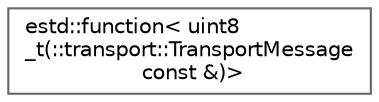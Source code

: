 digraph "Graphical Class Hierarchy"
{
 // LATEX_PDF_SIZE
  bgcolor="transparent";
  edge [fontname=Helvetica,fontsize=10,labelfontname=Helvetica,labelfontsize=10];
  node [fontname=Helvetica,fontsize=10,shape=box,height=0.2,width=0.4];
  rankdir="LR";
  Node0 [id="Node000000",label="estd::function\< uint8\l_t(::transport::TransportMessage\l const &)\>",height=0.2,width=0.4,color="grey40", fillcolor="white", style="filled",URL="$d9/d1f/structestd_1_1function.html",tooltip=" "];
}
